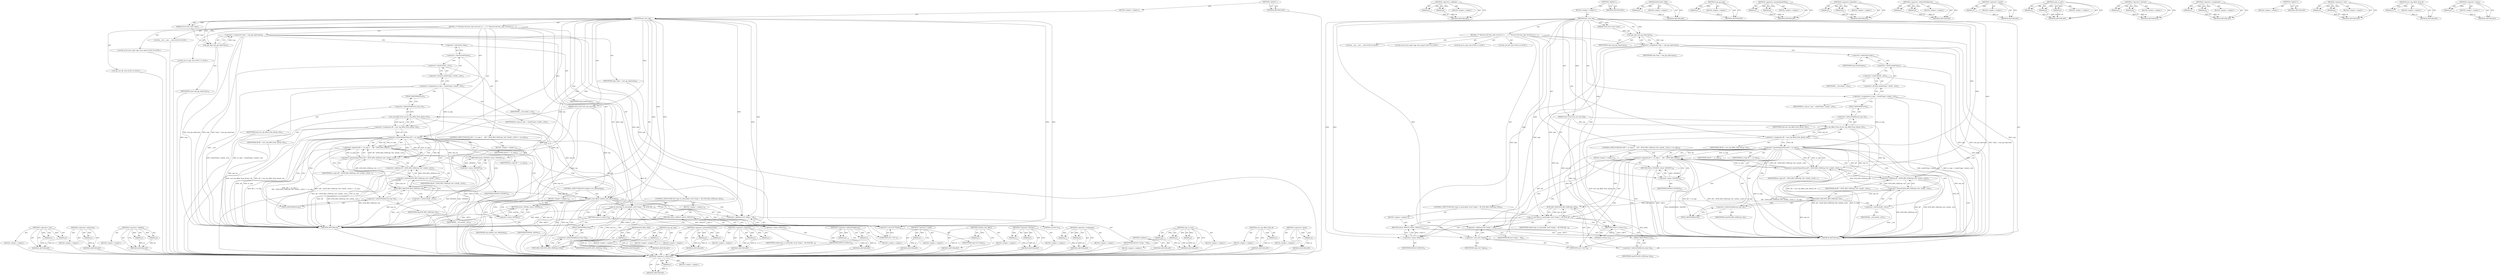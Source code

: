 digraph "&lt;operator&gt;.minus" {
vulnerable_117 [label=<(METHOD,&lt;operator&gt;.indirection)>];
vulnerable_118 [label=<(PARAM,p1)>];
vulnerable_119 [label=<(BLOCK,&lt;empty&gt;,&lt;empty&gt;)>];
vulnerable_120 [label=<(METHOD_RETURN,ANY)>];
vulnerable_140 [label=<(METHOD,&lt;operator&gt;.addition)>];
vulnerable_141 [label=<(PARAM,p1)>];
vulnerable_142 [label=<(PARAM,p2)>];
vulnerable_143 [label=<(BLOCK,&lt;empty&gt;,&lt;empty&gt;)>];
vulnerable_144 [label=<(METHOD_RETURN,ANY)>];
vulnerable_6 [label=<(METHOD,&lt;global&gt;)<SUB>1</SUB>>];
vulnerable_7 [label=<(BLOCK,&lt;empty&gt;,&lt;empty&gt;)<SUB>1</SUB>>];
vulnerable_8 [label=<(METHOD,get_core_reg)<SUB>1</SUB>>];
vulnerable_9 [label=<(PARAM,struct kvm_vcpu *vcpu)<SUB>1</SUB>>];
vulnerable_10 [label=<(PARAM,const struct kvm_one_reg *reg)<SUB>1</SUB>>];
vulnerable_11 [label=<(BLOCK,{
 	/*
	 * Because the kvm_regs structure is a ...,{
 	/*
	 * Because the kvm_regs structure is a ...)<SUB>2</SUB>>];
vulnerable_12 [label="<(LOCAL,__u32 __user: __u32)<SUB>9</SUB>>"];
vulnerable_13 [label="<(LOCAL,struct kvm_regs* regs: kvm_regs*)<SUB>10</SUB>>"];
vulnerable_14 [label=<(&lt;operator&gt;.assignment,*regs = vcpu_gp_regs(vcpu))<SUB>10</SUB>>];
vulnerable_15 [label=<(IDENTIFIER,regs,*regs = vcpu_gp_regs(vcpu))<SUB>10</SUB>>];
vulnerable_16 [label=<(vcpu_gp_regs,vcpu_gp_regs(vcpu))<SUB>10</SUB>>];
vulnerable_17 [label=<(IDENTIFIER,vcpu,vcpu_gp_regs(vcpu))<SUB>10</SUB>>];
vulnerable_18 [label="<(LOCAL,int nr_regs: int)<SUB>11</SUB>>"];
vulnerable_19 [label=<(&lt;operator&gt;.assignment,nr_regs = sizeof(*regs) / sizeof(__u32))<SUB>11</SUB>>];
vulnerable_20 [label=<(IDENTIFIER,nr_regs,nr_regs = sizeof(*regs) / sizeof(__u32))<SUB>11</SUB>>];
vulnerable_21 [label=<(&lt;operator&gt;.division,sizeof(*regs) / sizeof(__u32))<SUB>11</SUB>>];
vulnerable_22 [label=<(&lt;operator&gt;.sizeOf,sizeof(*regs))<SUB>11</SUB>>];
vulnerable_23 [label=<(&lt;operator&gt;.indirection,*regs)<SUB>11</SUB>>];
vulnerable_24 [label=<(IDENTIFIER,regs,sizeof(*regs))<SUB>11</SUB>>];
vulnerable_25 [label=<(&lt;operator&gt;.sizeOf,sizeof(__u32))<SUB>11</SUB>>];
vulnerable_26 [label=<(IDENTIFIER,__u32,sizeof(__u32))<SUB>11</SUB>>];
vulnerable_27 [label="<(LOCAL,u32 off: u32)<SUB>12</SUB>>"];
vulnerable_28 [label=<(&lt;operator&gt;.assignment,off = core_reg_offset_from_id(reg-&gt;id))<SUB>15</SUB>>];
vulnerable_29 [label=<(IDENTIFIER,off,off = core_reg_offset_from_id(reg-&gt;id))<SUB>15</SUB>>];
vulnerable_30 [label=<(core_reg_offset_from_id,core_reg_offset_from_id(reg-&gt;id))<SUB>15</SUB>>];
vulnerable_31 [label=<(&lt;operator&gt;.indirectFieldAccess,reg-&gt;id)<SUB>15</SUB>>];
vulnerable_32 [label=<(IDENTIFIER,reg,core_reg_offset_from_id(reg-&gt;id))<SUB>15</SUB>>];
vulnerable_33 [label=<(FIELD_IDENTIFIER,id,id)<SUB>15</SUB>>];
vulnerable_34 [label=<(CONTROL_STRUCTURE,IF,if (off &gt;= nr_regs ||
 	    (off + (KVM_REG_SIZE(reg-&gt;id) / sizeof(__u32))) &gt;= nr_regs))<SUB>16</SUB>>];
vulnerable_35 [label=<(&lt;operator&gt;.logicalOr,off &gt;= nr_regs ||
 	    (off + (KVM_REG_SIZE(re...)<SUB>16</SUB>>];
vulnerable_36 [label=<(&lt;operator&gt;.greaterEqualsThan,off &gt;= nr_regs)<SUB>16</SUB>>];
vulnerable_37 [label=<(IDENTIFIER,off,off &gt;= nr_regs)<SUB>16</SUB>>];
vulnerable_38 [label=<(IDENTIFIER,nr_regs,off &gt;= nr_regs)<SUB>16</SUB>>];
vulnerable_39 [label=<(&lt;operator&gt;.greaterEqualsThan,(off + (KVM_REG_SIZE(reg-&gt;id) / sizeof(__u32)))...)<SUB>17</SUB>>];
vulnerable_40 [label=<(&lt;operator&gt;.addition,off + (KVM_REG_SIZE(reg-&gt;id) / sizeof(__u32)))<SUB>17</SUB>>];
vulnerable_41 [label=<(IDENTIFIER,off,off + (KVM_REG_SIZE(reg-&gt;id) / sizeof(__u32)))<SUB>17</SUB>>];
vulnerable_42 [label=<(&lt;operator&gt;.division,KVM_REG_SIZE(reg-&gt;id) / sizeof(__u32))<SUB>17</SUB>>];
vulnerable_43 [label=<(KVM_REG_SIZE,KVM_REG_SIZE(reg-&gt;id))<SUB>17</SUB>>];
vulnerable_44 [label=<(&lt;operator&gt;.indirectFieldAccess,reg-&gt;id)<SUB>17</SUB>>];
vulnerable_45 [label=<(IDENTIFIER,reg,KVM_REG_SIZE(reg-&gt;id))<SUB>17</SUB>>];
vulnerable_46 [label=<(FIELD_IDENTIFIER,id,id)<SUB>17</SUB>>];
vulnerable_47 [label=<(&lt;operator&gt;.sizeOf,sizeof(__u32))<SUB>17</SUB>>];
vulnerable_48 [label=<(IDENTIFIER,__u32,sizeof(__u32))<SUB>17</SUB>>];
vulnerable_49 [label=<(IDENTIFIER,nr_regs,(off + (KVM_REG_SIZE(reg-&gt;id) / sizeof(__u32)))...)<SUB>17</SUB>>];
vulnerable_50 [label=<(BLOCK,&lt;empty&gt;,&lt;empty&gt;)<SUB>18</SUB>>];
vulnerable_51 [label=<(RETURN,return -ENOENT;,return -ENOENT;)<SUB>18</SUB>>];
vulnerable_52 [label=<(&lt;operator&gt;.minus,-ENOENT)<SUB>18</SUB>>];
vulnerable_53 [label=<(IDENTIFIER,ENOENT,-ENOENT)<SUB>18</SUB>>];
vulnerable_54 [label=<(CONTROL_STRUCTURE,IF,if (copy_to_user(uaddr, ((u32 *)regs) + off, KVM_REG_SIZE(reg-&gt;id))))<SUB>20</SUB>>];
vulnerable_55 [label=<(copy_to_user,copy_to_user(uaddr, ((u32 *)regs) + off, KVM_RE...)<SUB>20</SUB>>];
vulnerable_56 [label=<(IDENTIFIER,uaddr,copy_to_user(uaddr, ((u32 *)regs) + off, KVM_RE...)<SUB>20</SUB>>];
vulnerable_57 [label=<(&lt;operator&gt;.addition,((u32 *)regs) + off)<SUB>20</SUB>>];
vulnerable_58 [label=<(&lt;operator&gt;.cast,(u32 *)regs)<SUB>20</SUB>>];
vulnerable_59 [label=<(UNKNOWN,u32 *,u32 *)<SUB>20</SUB>>];
vulnerable_60 [label=<(IDENTIFIER,regs,(u32 *)regs)<SUB>20</SUB>>];
vulnerable_61 [label=<(IDENTIFIER,off,((u32 *)regs) + off)<SUB>20</SUB>>];
vulnerable_62 [label=<(KVM_REG_SIZE,KVM_REG_SIZE(reg-&gt;id))<SUB>20</SUB>>];
vulnerable_63 [label=<(&lt;operator&gt;.indirectFieldAccess,reg-&gt;id)<SUB>20</SUB>>];
vulnerable_64 [label=<(IDENTIFIER,reg,KVM_REG_SIZE(reg-&gt;id))<SUB>20</SUB>>];
vulnerable_65 [label=<(FIELD_IDENTIFIER,id,id)<SUB>20</SUB>>];
vulnerable_66 [label=<(BLOCK,&lt;empty&gt;,&lt;empty&gt;)<SUB>21</SUB>>];
vulnerable_67 [label=<(RETURN,return -EFAULT;,return -EFAULT;)<SUB>21</SUB>>];
vulnerable_68 [label=<(&lt;operator&gt;.minus,-EFAULT)<SUB>21</SUB>>];
vulnerable_69 [label=<(IDENTIFIER,EFAULT,-EFAULT)<SUB>21</SUB>>];
vulnerable_70 [label=<(RETURN,return 0;,return 0;)<SUB>23</SUB>>];
vulnerable_71 [label=<(LITERAL,0,return 0;)<SUB>23</SUB>>];
vulnerable_72 [label=<(METHOD_RETURN,int)<SUB>1</SUB>>];
vulnerable_74 [label=<(METHOD_RETURN,ANY)<SUB>1</SUB>>];
vulnerable_145 [label=<(METHOD,KVM_REG_SIZE)>];
vulnerable_146 [label=<(PARAM,p1)>];
vulnerable_147 [label=<(BLOCK,&lt;empty&gt;,&lt;empty&gt;)>];
vulnerable_148 [label=<(METHOD_RETURN,ANY)>];
vulnerable_104 [label=<(METHOD,vcpu_gp_regs)>];
vulnerable_105 [label=<(PARAM,p1)>];
vulnerable_106 [label=<(BLOCK,&lt;empty&gt;,&lt;empty&gt;)>];
vulnerable_107 [label=<(METHOD_RETURN,ANY)>];
vulnerable_135 [label=<(METHOD,&lt;operator&gt;.greaterEqualsThan)>];
vulnerable_136 [label=<(PARAM,p1)>];
vulnerable_137 [label=<(PARAM,p2)>];
vulnerable_138 [label=<(BLOCK,&lt;empty&gt;,&lt;empty&gt;)>];
vulnerable_139 [label=<(METHOD_RETURN,ANY)>];
vulnerable_130 [label=<(METHOD,&lt;operator&gt;.logicalOr)>];
vulnerable_131 [label=<(PARAM,p1)>];
vulnerable_132 [label=<(PARAM,p2)>];
vulnerable_133 [label=<(BLOCK,&lt;empty&gt;,&lt;empty&gt;)>];
vulnerable_134 [label=<(METHOD_RETURN,ANY)>];
vulnerable_125 [label=<(METHOD,&lt;operator&gt;.indirectFieldAccess)>];
vulnerable_126 [label=<(PARAM,p1)>];
vulnerable_127 [label=<(PARAM,p2)>];
vulnerable_128 [label=<(BLOCK,&lt;empty&gt;,&lt;empty&gt;)>];
vulnerable_129 [label=<(METHOD_RETURN,ANY)>];
vulnerable_113 [label=<(METHOD,&lt;operator&gt;.sizeOf)>];
vulnerable_114 [label=<(PARAM,p1)>];
vulnerable_115 [label=<(BLOCK,&lt;empty&gt;,&lt;empty&gt;)>];
vulnerable_116 [label=<(METHOD_RETURN,ANY)>];
vulnerable_153 [label=<(METHOD,copy_to_user)>];
vulnerable_154 [label=<(PARAM,p1)>];
vulnerable_155 [label=<(PARAM,p2)>];
vulnerable_156 [label=<(PARAM,p3)>];
vulnerable_157 [label=<(BLOCK,&lt;empty&gt;,&lt;empty&gt;)>];
vulnerable_158 [label=<(METHOD_RETURN,ANY)>];
vulnerable_108 [label=<(METHOD,&lt;operator&gt;.division)>];
vulnerable_109 [label=<(PARAM,p1)>];
vulnerable_110 [label=<(PARAM,p2)>];
vulnerable_111 [label=<(BLOCK,&lt;empty&gt;,&lt;empty&gt;)>];
vulnerable_112 [label=<(METHOD_RETURN,ANY)>];
vulnerable_99 [label=<(METHOD,&lt;operator&gt;.assignment)>];
vulnerable_100 [label=<(PARAM,p1)>];
vulnerable_101 [label=<(PARAM,p2)>];
vulnerable_102 [label=<(BLOCK,&lt;empty&gt;,&lt;empty&gt;)>];
vulnerable_103 [label=<(METHOD_RETURN,ANY)>];
vulnerable_93 [label=<(METHOD,&lt;global&gt;)<SUB>1</SUB>>];
vulnerable_94 [label=<(BLOCK,&lt;empty&gt;,&lt;empty&gt;)>];
vulnerable_95 [label=<(METHOD_RETURN,ANY)>];
vulnerable_159 [label=<(METHOD,&lt;operator&gt;.cast)>];
vulnerable_160 [label=<(PARAM,p1)>];
vulnerable_161 [label=<(PARAM,p2)>];
vulnerable_162 [label=<(BLOCK,&lt;empty&gt;,&lt;empty&gt;)>];
vulnerable_163 [label=<(METHOD_RETURN,ANY)>];
vulnerable_121 [label=<(METHOD,core_reg_offset_from_id)>];
vulnerable_122 [label=<(PARAM,p1)>];
vulnerable_123 [label=<(BLOCK,&lt;empty&gt;,&lt;empty&gt;)>];
vulnerable_124 [label=<(METHOD_RETURN,ANY)>];
vulnerable_149 [label=<(METHOD,&lt;operator&gt;.minus)>];
vulnerable_150 [label=<(PARAM,p1)>];
vulnerable_151 [label=<(BLOCK,&lt;empty&gt;,&lt;empty&gt;)>];
vulnerable_152 [label=<(METHOD_RETURN,ANY)>];
fixed_170 [label=<(METHOD,&lt;operator&gt;.cast)>];
fixed_171 [label=<(PARAM,p1)>];
fixed_172 [label=<(PARAM,p2)>];
fixed_173 [label=<(BLOCK,&lt;empty&gt;,&lt;empty&gt;)>];
fixed_174 [label=<(METHOD_RETURN,ANY)>];
fixed_124 [label=<(METHOD,&lt;operator&gt;.indirection)>];
fixed_125 [label=<(PARAM,p1)>];
fixed_126 [label=<(BLOCK,&lt;empty&gt;,&lt;empty&gt;)>];
fixed_127 [label=<(METHOD_RETURN,ANY)>];
fixed_147 [label=<(METHOD,&lt;operator&gt;.addition)>];
fixed_148 [label=<(PARAM,p1)>];
fixed_149 [label=<(PARAM,p2)>];
fixed_150 [label=<(BLOCK,&lt;empty&gt;,&lt;empty&gt;)>];
fixed_151 [label=<(METHOD_RETURN,ANY)>];
fixed_6 [label=<(METHOD,&lt;global&gt;)<SUB>1</SUB>>];
fixed_7 [label=<(BLOCK,&lt;empty&gt;,&lt;empty&gt;)<SUB>1</SUB>>];
fixed_8 [label=<(METHOD,get_core_reg)<SUB>1</SUB>>];
fixed_9 [label=<(PARAM,struct kvm_vcpu *vcpu)<SUB>1</SUB>>];
fixed_10 [label=<(PARAM,const struct kvm_one_reg *reg)<SUB>1</SUB>>];
fixed_11 [label=<(BLOCK,{
 	/*
	 * Because the kvm_regs structure is a ...,{
 	/*
	 * Because the kvm_regs structure is a ...)<SUB>2</SUB>>];
fixed_12 [label="<(LOCAL,__u32 __user: __u32)<SUB>9</SUB>>"];
fixed_13 [label="<(LOCAL,struct kvm_regs* regs: kvm_regs*)<SUB>10</SUB>>"];
fixed_14 [label=<(&lt;operator&gt;.assignment,*regs = vcpu_gp_regs(vcpu))<SUB>10</SUB>>];
fixed_15 [label=<(IDENTIFIER,regs,*regs = vcpu_gp_regs(vcpu))<SUB>10</SUB>>];
fixed_16 [label=<(vcpu_gp_regs,vcpu_gp_regs(vcpu))<SUB>10</SUB>>];
fixed_17 [label=<(IDENTIFIER,vcpu,vcpu_gp_regs(vcpu))<SUB>10</SUB>>];
fixed_18 [label="<(LOCAL,int nr_regs: int)<SUB>11</SUB>>"];
fixed_19 [label=<(&lt;operator&gt;.assignment,nr_regs = sizeof(*regs) / sizeof(__u32))<SUB>11</SUB>>];
fixed_20 [label=<(IDENTIFIER,nr_regs,nr_regs = sizeof(*regs) / sizeof(__u32))<SUB>11</SUB>>];
fixed_21 [label=<(&lt;operator&gt;.division,sizeof(*regs) / sizeof(__u32))<SUB>11</SUB>>];
fixed_22 [label=<(&lt;operator&gt;.sizeOf,sizeof(*regs))<SUB>11</SUB>>];
fixed_23 [label=<(&lt;operator&gt;.indirection,*regs)<SUB>11</SUB>>];
fixed_24 [label=<(IDENTIFIER,regs,sizeof(*regs))<SUB>11</SUB>>];
fixed_25 [label=<(&lt;operator&gt;.sizeOf,sizeof(__u32))<SUB>11</SUB>>];
fixed_26 [label=<(IDENTIFIER,__u32,sizeof(__u32))<SUB>11</SUB>>];
fixed_27 [label="<(LOCAL,u32 off: u32)<SUB>12</SUB>>"];
fixed_28 [label=<(&lt;operator&gt;.assignment,off = core_reg_offset_from_id(reg-&gt;id))<SUB>15</SUB>>];
fixed_29 [label=<(IDENTIFIER,off,off = core_reg_offset_from_id(reg-&gt;id))<SUB>15</SUB>>];
fixed_30 [label=<(core_reg_offset_from_id,core_reg_offset_from_id(reg-&gt;id))<SUB>15</SUB>>];
fixed_31 [label=<(&lt;operator&gt;.indirectFieldAccess,reg-&gt;id)<SUB>15</SUB>>];
fixed_32 [label=<(IDENTIFIER,reg,core_reg_offset_from_id(reg-&gt;id))<SUB>15</SUB>>];
fixed_33 [label=<(FIELD_IDENTIFIER,id,id)<SUB>15</SUB>>];
fixed_34 [label=<(CONTROL_STRUCTURE,IF,if (off &gt;= nr_regs ||
 	    (off + (KVM_REG_SIZE(reg-&gt;id) / sizeof(__u32))) &gt;= nr_regs))<SUB>16</SUB>>];
fixed_35 [label=<(&lt;operator&gt;.logicalOr,off &gt;= nr_regs ||
 	    (off + (KVM_REG_SIZE(re...)<SUB>16</SUB>>];
fixed_36 [label=<(&lt;operator&gt;.greaterEqualsThan,off &gt;= nr_regs)<SUB>16</SUB>>];
fixed_37 [label=<(IDENTIFIER,off,off &gt;= nr_regs)<SUB>16</SUB>>];
fixed_38 [label=<(IDENTIFIER,nr_regs,off &gt;= nr_regs)<SUB>16</SUB>>];
fixed_39 [label=<(&lt;operator&gt;.greaterEqualsThan,(off + (KVM_REG_SIZE(reg-&gt;id) / sizeof(__u32)))...)<SUB>17</SUB>>];
fixed_40 [label=<(&lt;operator&gt;.addition,off + (KVM_REG_SIZE(reg-&gt;id) / sizeof(__u32)))<SUB>17</SUB>>];
fixed_41 [label=<(IDENTIFIER,off,off + (KVM_REG_SIZE(reg-&gt;id) / sizeof(__u32)))<SUB>17</SUB>>];
fixed_42 [label=<(&lt;operator&gt;.division,KVM_REG_SIZE(reg-&gt;id) / sizeof(__u32))<SUB>17</SUB>>];
fixed_43 [label=<(KVM_REG_SIZE,KVM_REG_SIZE(reg-&gt;id))<SUB>17</SUB>>];
fixed_44 [label=<(&lt;operator&gt;.indirectFieldAccess,reg-&gt;id)<SUB>17</SUB>>];
fixed_45 [label=<(IDENTIFIER,reg,KVM_REG_SIZE(reg-&gt;id))<SUB>17</SUB>>];
fixed_46 [label=<(FIELD_IDENTIFIER,id,id)<SUB>17</SUB>>];
fixed_47 [label=<(&lt;operator&gt;.sizeOf,sizeof(__u32))<SUB>17</SUB>>];
fixed_48 [label=<(IDENTIFIER,__u32,sizeof(__u32))<SUB>17</SUB>>];
fixed_49 [label=<(IDENTIFIER,nr_regs,(off + (KVM_REG_SIZE(reg-&gt;id) / sizeof(__u32)))...)<SUB>17</SUB>>];
fixed_50 [label=<(BLOCK,&lt;empty&gt;,&lt;empty&gt;)<SUB>18</SUB>>];
fixed_51 [label=<(RETURN,return -ENOENT;,return -ENOENT;)<SUB>18</SUB>>];
fixed_52 [label=<(&lt;operator&gt;.minus,-ENOENT)<SUB>18</SUB>>];
fixed_53 [label=<(IDENTIFIER,ENOENT,-ENOENT)<SUB>18</SUB>>];
fixed_54 [label=<(CONTROL_STRUCTURE,IF,if (validate_core_offset(reg)))<SUB>20</SUB>>];
fixed_55 [label=<(validate_core_offset,validate_core_offset(reg))<SUB>20</SUB>>];
fixed_56 [label=<(IDENTIFIER,reg,validate_core_offset(reg))<SUB>20</SUB>>];
fixed_57 [label=<(BLOCK,&lt;empty&gt;,&lt;empty&gt;)<SUB>21</SUB>>];
fixed_58 [label=<(RETURN,return -EINVAL;,return -EINVAL;)<SUB>21</SUB>>];
fixed_59 [label=<(&lt;operator&gt;.minus,-EINVAL)<SUB>21</SUB>>];
fixed_60 [label=<(IDENTIFIER,EINVAL,-EINVAL)<SUB>21</SUB>>];
fixed_61 [label=<(CONTROL_STRUCTURE,IF,if (copy_to_user(uaddr, ((u32 *)regs) + off, KVM_REG_SIZE(reg-&gt;id))))<SUB>23</SUB>>];
fixed_62 [label=<(copy_to_user,copy_to_user(uaddr, ((u32 *)regs) + off, KVM_RE...)<SUB>23</SUB>>];
fixed_63 [label=<(IDENTIFIER,uaddr,copy_to_user(uaddr, ((u32 *)regs) + off, KVM_RE...)<SUB>23</SUB>>];
fixed_64 [label=<(&lt;operator&gt;.addition,((u32 *)regs) + off)<SUB>23</SUB>>];
fixed_65 [label=<(&lt;operator&gt;.cast,(u32 *)regs)<SUB>23</SUB>>];
fixed_66 [label=<(UNKNOWN,u32 *,u32 *)<SUB>23</SUB>>];
fixed_67 [label=<(IDENTIFIER,regs,(u32 *)regs)<SUB>23</SUB>>];
fixed_68 [label=<(IDENTIFIER,off,((u32 *)regs) + off)<SUB>23</SUB>>];
fixed_69 [label=<(KVM_REG_SIZE,KVM_REG_SIZE(reg-&gt;id))<SUB>23</SUB>>];
fixed_70 [label=<(&lt;operator&gt;.indirectFieldAccess,reg-&gt;id)<SUB>23</SUB>>];
fixed_71 [label=<(IDENTIFIER,reg,KVM_REG_SIZE(reg-&gt;id))<SUB>23</SUB>>];
fixed_72 [label=<(FIELD_IDENTIFIER,id,id)<SUB>23</SUB>>];
fixed_73 [label=<(BLOCK,&lt;empty&gt;,&lt;empty&gt;)<SUB>24</SUB>>];
fixed_74 [label=<(RETURN,return -EFAULT;,return -EFAULT;)<SUB>24</SUB>>];
fixed_75 [label=<(&lt;operator&gt;.minus,-EFAULT)<SUB>24</SUB>>];
fixed_76 [label=<(IDENTIFIER,EFAULT,-EFAULT)<SUB>24</SUB>>];
fixed_77 [label=<(RETURN,return 0;,return 0;)<SUB>26</SUB>>];
fixed_78 [label=<(LITERAL,0,return 0;)<SUB>26</SUB>>];
fixed_79 [label=<(METHOD_RETURN,int)<SUB>1</SUB>>];
fixed_81 [label=<(METHOD_RETURN,ANY)<SUB>1</SUB>>];
fixed_152 [label=<(METHOD,KVM_REG_SIZE)>];
fixed_153 [label=<(PARAM,p1)>];
fixed_154 [label=<(BLOCK,&lt;empty&gt;,&lt;empty&gt;)>];
fixed_155 [label=<(METHOD_RETURN,ANY)>];
fixed_111 [label=<(METHOD,vcpu_gp_regs)>];
fixed_112 [label=<(PARAM,p1)>];
fixed_113 [label=<(BLOCK,&lt;empty&gt;,&lt;empty&gt;)>];
fixed_114 [label=<(METHOD_RETURN,ANY)>];
fixed_142 [label=<(METHOD,&lt;operator&gt;.greaterEqualsThan)>];
fixed_143 [label=<(PARAM,p1)>];
fixed_144 [label=<(PARAM,p2)>];
fixed_145 [label=<(BLOCK,&lt;empty&gt;,&lt;empty&gt;)>];
fixed_146 [label=<(METHOD_RETURN,ANY)>];
fixed_137 [label=<(METHOD,&lt;operator&gt;.logicalOr)>];
fixed_138 [label=<(PARAM,p1)>];
fixed_139 [label=<(PARAM,p2)>];
fixed_140 [label=<(BLOCK,&lt;empty&gt;,&lt;empty&gt;)>];
fixed_141 [label=<(METHOD_RETURN,ANY)>];
fixed_132 [label=<(METHOD,&lt;operator&gt;.indirectFieldAccess)>];
fixed_133 [label=<(PARAM,p1)>];
fixed_134 [label=<(PARAM,p2)>];
fixed_135 [label=<(BLOCK,&lt;empty&gt;,&lt;empty&gt;)>];
fixed_136 [label=<(METHOD_RETURN,ANY)>];
fixed_120 [label=<(METHOD,&lt;operator&gt;.sizeOf)>];
fixed_121 [label=<(PARAM,p1)>];
fixed_122 [label=<(BLOCK,&lt;empty&gt;,&lt;empty&gt;)>];
fixed_123 [label=<(METHOD_RETURN,ANY)>];
fixed_160 [label=<(METHOD,validate_core_offset)>];
fixed_161 [label=<(PARAM,p1)>];
fixed_162 [label=<(BLOCK,&lt;empty&gt;,&lt;empty&gt;)>];
fixed_163 [label=<(METHOD_RETURN,ANY)>];
fixed_115 [label=<(METHOD,&lt;operator&gt;.division)>];
fixed_116 [label=<(PARAM,p1)>];
fixed_117 [label=<(PARAM,p2)>];
fixed_118 [label=<(BLOCK,&lt;empty&gt;,&lt;empty&gt;)>];
fixed_119 [label=<(METHOD_RETURN,ANY)>];
fixed_106 [label=<(METHOD,&lt;operator&gt;.assignment)>];
fixed_107 [label=<(PARAM,p1)>];
fixed_108 [label=<(PARAM,p2)>];
fixed_109 [label=<(BLOCK,&lt;empty&gt;,&lt;empty&gt;)>];
fixed_110 [label=<(METHOD_RETURN,ANY)>];
fixed_100 [label=<(METHOD,&lt;global&gt;)<SUB>1</SUB>>];
fixed_101 [label=<(BLOCK,&lt;empty&gt;,&lt;empty&gt;)>];
fixed_102 [label=<(METHOD_RETURN,ANY)>];
fixed_164 [label=<(METHOD,copy_to_user)>];
fixed_165 [label=<(PARAM,p1)>];
fixed_166 [label=<(PARAM,p2)>];
fixed_167 [label=<(PARAM,p3)>];
fixed_168 [label=<(BLOCK,&lt;empty&gt;,&lt;empty&gt;)>];
fixed_169 [label=<(METHOD_RETURN,ANY)>];
fixed_128 [label=<(METHOD,core_reg_offset_from_id)>];
fixed_129 [label=<(PARAM,p1)>];
fixed_130 [label=<(BLOCK,&lt;empty&gt;,&lt;empty&gt;)>];
fixed_131 [label=<(METHOD_RETURN,ANY)>];
fixed_156 [label=<(METHOD,&lt;operator&gt;.minus)>];
fixed_157 [label=<(PARAM,p1)>];
fixed_158 [label=<(BLOCK,&lt;empty&gt;,&lt;empty&gt;)>];
fixed_159 [label=<(METHOD_RETURN,ANY)>];
vulnerable_117 -> vulnerable_118  [key=0, label="AST: "];
vulnerable_117 -> vulnerable_118  [key=1, label="DDG: "];
vulnerable_117 -> vulnerable_119  [key=0, label="AST: "];
vulnerable_117 -> vulnerable_120  [key=0, label="AST: "];
vulnerable_117 -> vulnerable_120  [key=1, label="CFG: "];
vulnerable_118 -> vulnerable_120  [key=0, label="DDG: p1"];
vulnerable_140 -> vulnerable_141  [key=0, label="AST: "];
vulnerable_140 -> vulnerable_141  [key=1, label="DDG: "];
vulnerable_140 -> vulnerable_143  [key=0, label="AST: "];
vulnerable_140 -> vulnerable_142  [key=0, label="AST: "];
vulnerable_140 -> vulnerable_142  [key=1, label="DDG: "];
vulnerable_140 -> vulnerable_144  [key=0, label="AST: "];
vulnerable_140 -> vulnerable_144  [key=1, label="CFG: "];
vulnerable_141 -> vulnerable_144  [key=0, label="DDG: p1"];
vulnerable_142 -> vulnerable_144  [key=0, label="DDG: p2"];
vulnerable_6 -> vulnerable_7  [key=0, label="AST: "];
vulnerable_6 -> vulnerable_74  [key=0, label="AST: "];
vulnerable_6 -> vulnerable_74  [key=1, label="CFG: "];
vulnerable_7 -> vulnerable_8  [key=0, label="AST: "];
vulnerable_8 -> vulnerable_9  [key=0, label="AST: "];
vulnerable_8 -> vulnerable_9  [key=1, label="DDG: "];
vulnerable_8 -> vulnerable_10  [key=0, label="AST: "];
vulnerable_8 -> vulnerable_10  [key=1, label="DDG: "];
vulnerable_8 -> vulnerable_11  [key=0, label="AST: "];
vulnerable_8 -> vulnerable_72  [key=0, label="AST: "];
vulnerable_8 -> vulnerable_16  [key=0, label="CFG: "];
vulnerable_8 -> vulnerable_16  [key=1, label="DDG: "];
vulnerable_8 -> vulnerable_70  [key=0, label="DDG: "];
vulnerable_8 -> vulnerable_71  [key=0, label="DDG: "];
vulnerable_8 -> vulnerable_55  [key=0, label="DDG: "];
vulnerable_8 -> vulnerable_36  [key=0, label="DDG: "];
vulnerable_8 -> vulnerable_39  [key=0, label="DDG: "];
vulnerable_8 -> vulnerable_57  [key=0, label="DDG: "];
vulnerable_8 -> vulnerable_40  [key=0, label="DDG: "];
vulnerable_8 -> vulnerable_52  [key=0, label="DDG: "];
vulnerable_8 -> vulnerable_58  [key=0, label="DDG: "];
vulnerable_8 -> vulnerable_68  [key=0, label="DDG: "];
vulnerable_9 -> vulnerable_16  [key=0, label="DDG: vcpu"];
vulnerable_10 -> vulnerable_72  [key=0, label="DDG: reg"];
vulnerable_10 -> vulnerable_30  [key=0, label="DDG: reg"];
vulnerable_10 -> vulnerable_62  [key=0, label="DDG: reg"];
vulnerable_10 -> vulnerable_43  [key=0, label="DDG: reg"];
vulnerable_11 -> vulnerable_12  [key=0, label="AST: "];
vulnerable_11 -> vulnerable_13  [key=0, label="AST: "];
vulnerable_11 -> vulnerable_14  [key=0, label="AST: "];
vulnerable_11 -> vulnerable_18  [key=0, label="AST: "];
vulnerable_11 -> vulnerable_19  [key=0, label="AST: "];
vulnerable_11 -> vulnerable_27  [key=0, label="AST: "];
vulnerable_11 -> vulnerable_28  [key=0, label="AST: "];
vulnerable_11 -> vulnerable_34  [key=0, label="AST: "];
vulnerable_11 -> vulnerable_54  [key=0, label="AST: "];
vulnerable_11 -> vulnerable_70  [key=0, label="AST: "];
vulnerable_14 -> vulnerable_15  [key=0, label="AST: "];
vulnerable_14 -> vulnerable_16  [key=0, label="AST: "];
vulnerable_14 -> vulnerable_23  [key=0, label="CFG: "];
vulnerable_14 -> vulnerable_72  [key=0, label="DDG: regs"];
vulnerable_14 -> vulnerable_72  [key=1, label="DDG: vcpu_gp_regs(vcpu)"];
vulnerable_14 -> vulnerable_72  [key=2, label="DDG: *regs = vcpu_gp_regs(vcpu)"];
vulnerable_14 -> vulnerable_55  [key=0, label="DDG: regs"];
vulnerable_14 -> vulnerable_57  [key=0, label="DDG: regs"];
vulnerable_14 -> vulnerable_58  [key=0, label="DDG: regs"];
vulnerable_16 -> vulnerable_17  [key=0, label="AST: "];
vulnerable_16 -> vulnerable_14  [key=0, label="CFG: "];
vulnerable_16 -> vulnerable_14  [key=1, label="DDG: vcpu"];
vulnerable_16 -> vulnerable_72  [key=0, label="DDG: vcpu"];
vulnerable_19 -> vulnerable_20  [key=0, label="AST: "];
vulnerable_19 -> vulnerable_21  [key=0, label="AST: "];
vulnerable_19 -> vulnerable_33  [key=0, label="CFG: "];
vulnerable_19 -> vulnerable_72  [key=0, label="DDG: sizeof(*regs) / sizeof(__u32)"];
vulnerable_19 -> vulnerable_72  [key=1, label="DDG: nr_regs = sizeof(*regs) / sizeof(__u32)"];
vulnerable_19 -> vulnerable_36  [key=0, label="DDG: nr_regs"];
vulnerable_21 -> vulnerable_22  [key=0, label="AST: "];
vulnerable_21 -> vulnerable_25  [key=0, label="AST: "];
vulnerable_21 -> vulnerable_19  [key=0, label="CFG: "];
vulnerable_22 -> vulnerable_23  [key=0, label="AST: "];
vulnerable_22 -> vulnerable_25  [key=0, label="CFG: "];
vulnerable_22 -> vulnerable_72  [key=0, label="DDG: *regs"];
vulnerable_23 -> vulnerable_24  [key=0, label="AST: "];
vulnerable_23 -> vulnerable_22  [key=0, label="CFG: "];
vulnerable_25 -> vulnerable_26  [key=0, label="AST: "];
vulnerable_25 -> vulnerable_21  [key=0, label="CFG: "];
vulnerable_25 -> vulnerable_72  [key=0, label="DDG: __u32"];
vulnerable_28 -> vulnerable_29  [key=0, label="AST: "];
vulnerable_28 -> vulnerable_30  [key=0, label="AST: "];
vulnerable_28 -> vulnerable_36  [key=0, label="CFG: "];
vulnerable_28 -> vulnerable_36  [key=1, label="DDG: off"];
vulnerable_28 -> vulnerable_72  [key=0, label="DDG: core_reg_offset_from_id(reg-&gt;id)"];
vulnerable_28 -> vulnerable_72  [key=1, label="DDG: off = core_reg_offset_from_id(reg-&gt;id)"];
vulnerable_30 -> vulnerable_31  [key=0, label="AST: "];
vulnerable_30 -> vulnerable_28  [key=0, label="CFG: "];
vulnerable_30 -> vulnerable_28  [key=1, label="DDG: reg-&gt;id"];
vulnerable_30 -> vulnerable_72  [key=0, label="DDG: reg-&gt;id"];
vulnerable_30 -> vulnerable_62  [key=0, label="DDG: reg-&gt;id"];
vulnerable_30 -> vulnerable_43  [key=0, label="DDG: reg-&gt;id"];
vulnerable_31 -> vulnerable_32  [key=0, label="AST: "];
vulnerable_31 -> vulnerable_33  [key=0, label="AST: "];
vulnerable_31 -> vulnerable_30  [key=0, label="CFG: "];
vulnerable_33 -> vulnerable_31  [key=0, label="CFG: "];
vulnerable_34 -> vulnerable_35  [key=0, label="AST: "];
vulnerable_34 -> vulnerable_50  [key=0, label="AST: "];
vulnerable_35 -> vulnerable_36  [key=0, label="AST: "];
vulnerable_35 -> vulnerable_39  [key=0, label="AST: "];
vulnerable_35 -> vulnerable_52  [key=0, label="CFG: "];
vulnerable_35 -> vulnerable_52  [key=1, label="CDG: "];
vulnerable_35 -> vulnerable_59  [key=0, label="CFG: "];
vulnerable_35 -> vulnerable_59  [key=1, label="CDG: "];
vulnerable_35 -> vulnerable_72  [key=0, label="DDG: off &gt;= nr_regs"];
vulnerable_35 -> vulnerable_72  [key=1, label="DDG: (off + (KVM_REG_SIZE(reg-&gt;id) / sizeof(__u32))) &gt;= nr_regs"];
vulnerable_35 -> vulnerable_72  [key=2, label="DDG: off &gt;= nr_regs ||
 	    (off + (KVM_REG_SIZE(reg-&gt;id) / sizeof(__u32))) &gt;= nr_regs"];
vulnerable_35 -> vulnerable_58  [key=0, label="CDG: "];
vulnerable_35 -> vulnerable_51  [key=0, label="CDG: "];
vulnerable_35 -> vulnerable_57  [key=0, label="CDG: "];
vulnerable_35 -> vulnerable_63  [key=0, label="CDG: "];
vulnerable_35 -> vulnerable_65  [key=0, label="CDG: "];
vulnerable_35 -> vulnerable_55  [key=0, label="CDG: "];
vulnerable_35 -> vulnerable_62  [key=0, label="CDG: "];
vulnerable_36 -> vulnerable_37  [key=0, label="AST: "];
vulnerable_36 -> vulnerable_38  [key=0, label="AST: "];
vulnerable_36 -> vulnerable_35  [key=0, label="CFG: "];
vulnerable_36 -> vulnerable_35  [key=1, label="DDG: off"];
vulnerable_36 -> vulnerable_35  [key=2, label="DDG: nr_regs"];
vulnerable_36 -> vulnerable_46  [key=0, label="CFG: "];
vulnerable_36 -> vulnerable_46  [key=1, label="CDG: "];
vulnerable_36 -> vulnerable_72  [key=0, label="DDG: off"];
vulnerable_36 -> vulnerable_72  [key=1, label="DDG: nr_regs"];
vulnerable_36 -> vulnerable_55  [key=0, label="DDG: off"];
vulnerable_36 -> vulnerable_39  [key=0, label="DDG: off"];
vulnerable_36 -> vulnerable_39  [key=1, label="DDG: nr_regs"];
vulnerable_36 -> vulnerable_39  [key=2, label="CDG: "];
vulnerable_36 -> vulnerable_57  [key=0, label="DDG: off"];
vulnerable_36 -> vulnerable_40  [key=0, label="DDG: off"];
vulnerable_36 -> vulnerable_40  [key=1, label="CDG: "];
vulnerable_36 -> vulnerable_47  [key=0, label="CDG: "];
vulnerable_36 -> vulnerable_42  [key=0, label="CDG: "];
vulnerable_36 -> vulnerable_44  [key=0, label="CDG: "];
vulnerable_36 -> vulnerable_43  [key=0, label="CDG: "];
vulnerable_39 -> vulnerable_40  [key=0, label="AST: "];
vulnerable_39 -> vulnerable_49  [key=0, label="AST: "];
vulnerable_39 -> vulnerable_35  [key=0, label="CFG: "];
vulnerable_39 -> vulnerable_35  [key=1, label="DDG: off + (KVM_REG_SIZE(reg-&gt;id) / sizeof(__u32))"];
vulnerable_39 -> vulnerable_35  [key=2, label="DDG: nr_regs"];
vulnerable_39 -> vulnerable_72  [key=0, label="DDG: off + (KVM_REG_SIZE(reg-&gt;id) / sizeof(__u32))"];
vulnerable_39 -> vulnerable_72  [key=1, label="DDG: nr_regs"];
vulnerable_40 -> vulnerable_41  [key=0, label="AST: "];
vulnerable_40 -> vulnerable_42  [key=0, label="AST: "];
vulnerable_40 -> vulnerable_39  [key=0, label="CFG: "];
vulnerable_40 -> vulnerable_72  [key=0, label="DDG: off"];
vulnerable_40 -> vulnerable_72  [key=1, label="DDG: KVM_REG_SIZE(reg-&gt;id) / sizeof(__u32)"];
vulnerable_42 -> vulnerable_43  [key=0, label="AST: "];
vulnerable_42 -> vulnerable_47  [key=0, label="AST: "];
vulnerable_42 -> vulnerable_40  [key=0, label="CFG: "];
vulnerable_42 -> vulnerable_40  [key=1, label="DDG: KVM_REG_SIZE(reg-&gt;id)"];
vulnerable_42 -> vulnerable_72  [key=0, label="DDG: KVM_REG_SIZE(reg-&gt;id)"];
vulnerable_42 -> vulnerable_39  [key=0, label="DDG: KVM_REG_SIZE(reg-&gt;id)"];
vulnerable_43 -> vulnerable_44  [key=0, label="AST: "];
vulnerable_43 -> vulnerable_47  [key=0, label="CFG: "];
vulnerable_43 -> vulnerable_72  [key=0, label="DDG: reg-&gt;id"];
vulnerable_43 -> vulnerable_62  [key=0, label="DDG: reg-&gt;id"];
vulnerable_43 -> vulnerable_42  [key=0, label="DDG: reg-&gt;id"];
vulnerable_44 -> vulnerable_45  [key=0, label="AST: "];
vulnerable_44 -> vulnerable_46  [key=0, label="AST: "];
vulnerable_44 -> vulnerable_43  [key=0, label="CFG: "];
vulnerable_46 -> vulnerable_44  [key=0, label="CFG: "];
vulnerable_47 -> vulnerable_48  [key=0, label="AST: "];
vulnerable_47 -> vulnerable_42  [key=0, label="CFG: "];
vulnerable_47 -> vulnerable_72  [key=0, label="DDG: __u32"];
vulnerable_50 -> vulnerable_51  [key=0, label="AST: "];
vulnerable_51 -> vulnerable_52  [key=0, label="AST: "];
vulnerable_51 -> vulnerable_72  [key=0, label="CFG: "];
vulnerable_51 -> vulnerable_72  [key=1, label="DDG: &lt;RET&gt;"];
vulnerable_52 -> vulnerable_53  [key=0, label="AST: "];
vulnerable_52 -> vulnerable_51  [key=0, label="CFG: "];
vulnerable_52 -> vulnerable_51  [key=1, label="DDG: -ENOENT"];
vulnerable_52 -> vulnerable_72  [key=0, label="DDG: ENOENT"];
vulnerable_52 -> vulnerable_72  [key=1, label="DDG: -ENOENT"];
vulnerable_54 -> vulnerable_55  [key=0, label="AST: "];
vulnerable_54 -> vulnerable_66  [key=0, label="AST: "];
vulnerable_55 -> vulnerable_56  [key=0, label="AST: "];
vulnerable_55 -> vulnerable_57  [key=0, label="AST: "];
vulnerable_55 -> vulnerable_62  [key=0, label="AST: "];
vulnerable_55 -> vulnerable_68  [key=0, label="CFG: "];
vulnerable_55 -> vulnerable_68  [key=1, label="CDG: "];
vulnerable_55 -> vulnerable_70  [key=0, label="CFG: "];
vulnerable_55 -> vulnerable_70  [key=1, label="CDG: "];
vulnerable_55 -> vulnerable_72  [key=0, label="DDG: uaddr"];
vulnerable_55 -> vulnerable_67  [key=0, label="CDG: "];
vulnerable_57 -> vulnerable_58  [key=0, label="AST: "];
vulnerable_57 -> vulnerable_61  [key=0, label="AST: "];
vulnerable_57 -> vulnerable_65  [key=0, label="CFG: "];
vulnerable_58 -> vulnerable_59  [key=0, label="AST: "];
vulnerable_58 -> vulnerable_60  [key=0, label="AST: "];
vulnerable_58 -> vulnerable_57  [key=0, label="CFG: "];
vulnerable_59 -> vulnerable_58  [key=0, label="CFG: "];
vulnerable_62 -> vulnerable_63  [key=0, label="AST: "];
vulnerable_62 -> vulnerable_55  [key=0, label="CFG: "];
vulnerable_62 -> vulnerable_55  [key=1, label="DDG: reg-&gt;id"];
vulnerable_63 -> vulnerable_64  [key=0, label="AST: "];
vulnerable_63 -> vulnerable_65  [key=0, label="AST: "];
vulnerable_63 -> vulnerable_62  [key=0, label="CFG: "];
vulnerable_65 -> vulnerable_63  [key=0, label="CFG: "];
vulnerable_66 -> vulnerable_67  [key=0, label="AST: "];
vulnerable_67 -> vulnerable_68  [key=0, label="AST: "];
vulnerable_67 -> vulnerable_72  [key=0, label="CFG: "];
vulnerable_67 -> vulnerable_72  [key=1, label="DDG: &lt;RET&gt;"];
vulnerable_68 -> vulnerable_69  [key=0, label="AST: "];
vulnerable_68 -> vulnerable_67  [key=0, label="CFG: "];
vulnerable_68 -> vulnerable_67  [key=1, label="DDG: -EFAULT"];
vulnerable_70 -> vulnerable_71  [key=0, label="AST: "];
vulnerable_70 -> vulnerable_72  [key=0, label="CFG: "];
vulnerable_70 -> vulnerable_72  [key=1, label="DDG: &lt;RET&gt;"];
vulnerable_71 -> vulnerable_70  [key=0, label="DDG: 0"];
vulnerable_145 -> vulnerable_146  [key=0, label="AST: "];
vulnerable_145 -> vulnerable_146  [key=1, label="DDG: "];
vulnerable_145 -> vulnerable_147  [key=0, label="AST: "];
vulnerable_145 -> vulnerable_148  [key=0, label="AST: "];
vulnerable_145 -> vulnerable_148  [key=1, label="CFG: "];
vulnerable_146 -> vulnerable_148  [key=0, label="DDG: p1"];
vulnerable_104 -> vulnerable_105  [key=0, label="AST: "];
vulnerable_104 -> vulnerable_105  [key=1, label="DDG: "];
vulnerable_104 -> vulnerable_106  [key=0, label="AST: "];
vulnerable_104 -> vulnerable_107  [key=0, label="AST: "];
vulnerable_104 -> vulnerable_107  [key=1, label="CFG: "];
vulnerable_105 -> vulnerable_107  [key=0, label="DDG: p1"];
vulnerable_135 -> vulnerable_136  [key=0, label="AST: "];
vulnerable_135 -> vulnerable_136  [key=1, label="DDG: "];
vulnerable_135 -> vulnerable_138  [key=0, label="AST: "];
vulnerable_135 -> vulnerable_137  [key=0, label="AST: "];
vulnerable_135 -> vulnerable_137  [key=1, label="DDG: "];
vulnerable_135 -> vulnerable_139  [key=0, label="AST: "];
vulnerable_135 -> vulnerable_139  [key=1, label="CFG: "];
vulnerable_136 -> vulnerable_139  [key=0, label="DDG: p1"];
vulnerable_137 -> vulnerable_139  [key=0, label="DDG: p2"];
vulnerable_130 -> vulnerable_131  [key=0, label="AST: "];
vulnerable_130 -> vulnerable_131  [key=1, label="DDG: "];
vulnerable_130 -> vulnerable_133  [key=0, label="AST: "];
vulnerable_130 -> vulnerable_132  [key=0, label="AST: "];
vulnerable_130 -> vulnerable_132  [key=1, label="DDG: "];
vulnerable_130 -> vulnerable_134  [key=0, label="AST: "];
vulnerable_130 -> vulnerable_134  [key=1, label="CFG: "];
vulnerable_131 -> vulnerable_134  [key=0, label="DDG: p1"];
vulnerable_132 -> vulnerable_134  [key=0, label="DDG: p2"];
vulnerable_125 -> vulnerable_126  [key=0, label="AST: "];
vulnerable_125 -> vulnerable_126  [key=1, label="DDG: "];
vulnerable_125 -> vulnerable_128  [key=0, label="AST: "];
vulnerable_125 -> vulnerable_127  [key=0, label="AST: "];
vulnerable_125 -> vulnerable_127  [key=1, label="DDG: "];
vulnerable_125 -> vulnerable_129  [key=0, label="AST: "];
vulnerable_125 -> vulnerable_129  [key=1, label="CFG: "];
vulnerable_126 -> vulnerable_129  [key=0, label="DDG: p1"];
vulnerable_127 -> vulnerable_129  [key=0, label="DDG: p2"];
vulnerable_113 -> vulnerable_114  [key=0, label="AST: "];
vulnerable_113 -> vulnerable_114  [key=1, label="DDG: "];
vulnerable_113 -> vulnerable_115  [key=0, label="AST: "];
vulnerable_113 -> vulnerable_116  [key=0, label="AST: "];
vulnerable_113 -> vulnerable_116  [key=1, label="CFG: "];
vulnerable_114 -> vulnerable_116  [key=0, label="DDG: p1"];
vulnerable_153 -> vulnerable_154  [key=0, label="AST: "];
vulnerable_153 -> vulnerable_154  [key=1, label="DDG: "];
vulnerable_153 -> vulnerable_157  [key=0, label="AST: "];
vulnerable_153 -> vulnerable_155  [key=0, label="AST: "];
vulnerable_153 -> vulnerable_155  [key=1, label="DDG: "];
vulnerable_153 -> vulnerable_158  [key=0, label="AST: "];
vulnerable_153 -> vulnerable_158  [key=1, label="CFG: "];
vulnerable_153 -> vulnerable_156  [key=0, label="AST: "];
vulnerable_153 -> vulnerable_156  [key=1, label="DDG: "];
vulnerable_154 -> vulnerable_158  [key=0, label="DDG: p1"];
vulnerable_155 -> vulnerable_158  [key=0, label="DDG: p2"];
vulnerable_156 -> vulnerable_158  [key=0, label="DDG: p3"];
vulnerable_108 -> vulnerable_109  [key=0, label="AST: "];
vulnerable_108 -> vulnerable_109  [key=1, label="DDG: "];
vulnerable_108 -> vulnerable_111  [key=0, label="AST: "];
vulnerable_108 -> vulnerable_110  [key=0, label="AST: "];
vulnerable_108 -> vulnerable_110  [key=1, label="DDG: "];
vulnerable_108 -> vulnerable_112  [key=0, label="AST: "];
vulnerable_108 -> vulnerable_112  [key=1, label="CFG: "];
vulnerable_109 -> vulnerable_112  [key=0, label="DDG: p1"];
vulnerable_110 -> vulnerable_112  [key=0, label="DDG: p2"];
vulnerable_99 -> vulnerable_100  [key=0, label="AST: "];
vulnerable_99 -> vulnerable_100  [key=1, label="DDG: "];
vulnerable_99 -> vulnerable_102  [key=0, label="AST: "];
vulnerable_99 -> vulnerable_101  [key=0, label="AST: "];
vulnerable_99 -> vulnerable_101  [key=1, label="DDG: "];
vulnerable_99 -> vulnerable_103  [key=0, label="AST: "];
vulnerable_99 -> vulnerable_103  [key=1, label="CFG: "];
vulnerable_100 -> vulnerable_103  [key=0, label="DDG: p1"];
vulnerable_101 -> vulnerable_103  [key=0, label="DDG: p2"];
vulnerable_93 -> vulnerable_94  [key=0, label="AST: "];
vulnerable_93 -> vulnerable_95  [key=0, label="AST: "];
vulnerable_93 -> vulnerable_95  [key=1, label="CFG: "];
vulnerable_159 -> vulnerable_160  [key=0, label="AST: "];
vulnerable_159 -> vulnerable_160  [key=1, label="DDG: "];
vulnerable_159 -> vulnerable_162  [key=0, label="AST: "];
vulnerable_159 -> vulnerable_161  [key=0, label="AST: "];
vulnerable_159 -> vulnerable_161  [key=1, label="DDG: "];
vulnerable_159 -> vulnerable_163  [key=0, label="AST: "];
vulnerable_159 -> vulnerable_163  [key=1, label="CFG: "];
vulnerable_160 -> vulnerable_163  [key=0, label="DDG: p1"];
vulnerable_161 -> vulnerable_163  [key=0, label="DDG: p2"];
vulnerable_121 -> vulnerable_122  [key=0, label="AST: "];
vulnerable_121 -> vulnerable_122  [key=1, label="DDG: "];
vulnerable_121 -> vulnerable_123  [key=0, label="AST: "];
vulnerable_121 -> vulnerable_124  [key=0, label="AST: "];
vulnerable_121 -> vulnerable_124  [key=1, label="CFG: "];
vulnerable_122 -> vulnerable_124  [key=0, label="DDG: p1"];
vulnerable_149 -> vulnerable_150  [key=0, label="AST: "];
vulnerable_149 -> vulnerable_150  [key=1, label="DDG: "];
vulnerable_149 -> vulnerable_151  [key=0, label="AST: "];
vulnerable_149 -> vulnerable_152  [key=0, label="AST: "];
vulnerable_149 -> vulnerable_152  [key=1, label="CFG: "];
vulnerable_150 -> vulnerable_152  [key=0, label="DDG: p1"];
fixed_170 -> fixed_171  [key=0, label="AST: "];
fixed_170 -> fixed_171  [key=1, label="DDG: "];
fixed_170 -> fixed_173  [key=0, label="AST: "];
fixed_170 -> fixed_172  [key=0, label="AST: "];
fixed_170 -> fixed_172  [key=1, label="DDG: "];
fixed_170 -> fixed_174  [key=0, label="AST: "];
fixed_170 -> fixed_174  [key=1, label="CFG: "];
fixed_171 -> fixed_174  [key=0, label="DDG: p1"];
fixed_172 -> fixed_174  [key=0, label="DDG: p2"];
fixed_173 -> vulnerable_117  [key=0];
fixed_174 -> vulnerable_117  [key=0];
fixed_124 -> fixed_125  [key=0, label="AST: "];
fixed_124 -> fixed_125  [key=1, label="DDG: "];
fixed_124 -> fixed_126  [key=0, label="AST: "];
fixed_124 -> fixed_127  [key=0, label="AST: "];
fixed_124 -> fixed_127  [key=1, label="CFG: "];
fixed_125 -> fixed_127  [key=0, label="DDG: p1"];
fixed_126 -> vulnerable_117  [key=0];
fixed_127 -> vulnerable_117  [key=0];
fixed_147 -> fixed_148  [key=0, label="AST: "];
fixed_147 -> fixed_148  [key=1, label="DDG: "];
fixed_147 -> fixed_150  [key=0, label="AST: "];
fixed_147 -> fixed_149  [key=0, label="AST: "];
fixed_147 -> fixed_149  [key=1, label="DDG: "];
fixed_147 -> fixed_151  [key=0, label="AST: "];
fixed_147 -> fixed_151  [key=1, label="CFG: "];
fixed_148 -> fixed_151  [key=0, label="DDG: p1"];
fixed_149 -> fixed_151  [key=0, label="DDG: p2"];
fixed_150 -> vulnerable_117  [key=0];
fixed_151 -> vulnerable_117  [key=0];
fixed_6 -> fixed_7  [key=0, label="AST: "];
fixed_6 -> fixed_81  [key=0, label="AST: "];
fixed_6 -> fixed_81  [key=1, label="CFG: "];
fixed_7 -> fixed_8  [key=0, label="AST: "];
fixed_8 -> fixed_9  [key=0, label="AST: "];
fixed_8 -> fixed_9  [key=1, label="DDG: "];
fixed_8 -> fixed_10  [key=0, label="AST: "];
fixed_8 -> fixed_10  [key=1, label="DDG: "];
fixed_8 -> fixed_11  [key=0, label="AST: "];
fixed_8 -> fixed_79  [key=0, label="AST: "];
fixed_8 -> fixed_16  [key=0, label="CFG: "];
fixed_8 -> fixed_16  [key=1, label="DDG: "];
fixed_8 -> fixed_77  [key=0, label="DDG: "];
fixed_8 -> fixed_78  [key=0, label="DDG: "];
fixed_8 -> fixed_55  [key=0, label="DDG: "];
fixed_8 -> fixed_62  [key=0, label="DDG: "];
fixed_8 -> fixed_36  [key=0, label="DDG: "];
fixed_8 -> fixed_39  [key=0, label="DDG: "];
fixed_8 -> fixed_64  [key=0, label="DDG: "];
fixed_8 -> fixed_40  [key=0, label="DDG: "];
fixed_8 -> fixed_52  [key=0, label="DDG: "];
fixed_8 -> fixed_59  [key=0, label="DDG: "];
fixed_8 -> fixed_65  [key=0, label="DDG: "];
fixed_8 -> fixed_75  [key=0, label="DDG: "];
fixed_9 -> fixed_16  [key=0, label="DDG: vcpu"];
fixed_10 -> fixed_79  [key=0, label="DDG: reg"];
fixed_10 -> fixed_30  [key=0, label="DDG: reg"];
fixed_10 -> fixed_55  [key=0, label="DDG: reg"];
fixed_10 -> fixed_43  [key=0, label="DDG: reg"];
fixed_11 -> fixed_12  [key=0, label="AST: "];
fixed_11 -> fixed_13  [key=0, label="AST: "];
fixed_11 -> fixed_14  [key=0, label="AST: "];
fixed_11 -> fixed_18  [key=0, label="AST: "];
fixed_11 -> fixed_19  [key=0, label="AST: "];
fixed_11 -> fixed_27  [key=0, label="AST: "];
fixed_11 -> fixed_28  [key=0, label="AST: "];
fixed_11 -> fixed_34  [key=0, label="AST: "];
fixed_11 -> fixed_54  [key=0, label="AST: "];
fixed_11 -> fixed_61  [key=0, label="AST: "];
fixed_11 -> fixed_77  [key=0, label="AST: "];
fixed_12 -> vulnerable_117  [key=0];
fixed_13 -> vulnerable_117  [key=0];
fixed_14 -> fixed_15  [key=0, label="AST: "];
fixed_14 -> fixed_16  [key=0, label="AST: "];
fixed_14 -> fixed_23  [key=0, label="CFG: "];
fixed_14 -> fixed_79  [key=0, label="DDG: regs"];
fixed_14 -> fixed_79  [key=1, label="DDG: vcpu_gp_regs(vcpu)"];
fixed_14 -> fixed_79  [key=2, label="DDG: *regs = vcpu_gp_regs(vcpu)"];
fixed_14 -> fixed_62  [key=0, label="DDG: regs"];
fixed_14 -> fixed_64  [key=0, label="DDG: regs"];
fixed_14 -> fixed_65  [key=0, label="DDG: regs"];
fixed_15 -> vulnerable_117  [key=0];
fixed_16 -> fixed_17  [key=0, label="AST: "];
fixed_16 -> fixed_14  [key=0, label="CFG: "];
fixed_16 -> fixed_14  [key=1, label="DDG: vcpu"];
fixed_16 -> fixed_79  [key=0, label="DDG: vcpu"];
fixed_17 -> vulnerable_117  [key=0];
fixed_18 -> vulnerable_117  [key=0];
fixed_19 -> fixed_20  [key=0, label="AST: "];
fixed_19 -> fixed_21  [key=0, label="AST: "];
fixed_19 -> fixed_33  [key=0, label="CFG: "];
fixed_19 -> fixed_79  [key=0, label="DDG: sizeof(*regs) / sizeof(__u32)"];
fixed_19 -> fixed_79  [key=1, label="DDG: nr_regs = sizeof(*regs) / sizeof(__u32)"];
fixed_19 -> fixed_36  [key=0, label="DDG: nr_regs"];
fixed_20 -> vulnerable_117  [key=0];
fixed_21 -> fixed_22  [key=0, label="AST: "];
fixed_21 -> fixed_25  [key=0, label="AST: "];
fixed_21 -> fixed_19  [key=0, label="CFG: "];
fixed_22 -> fixed_23  [key=0, label="AST: "];
fixed_22 -> fixed_25  [key=0, label="CFG: "];
fixed_22 -> fixed_79  [key=0, label="DDG: *regs"];
fixed_23 -> fixed_24  [key=0, label="AST: "];
fixed_23 -> fixed_22  [key=0, label="CFG: "];
fixed_24 -> vulnerable_117  [key=0];
fixed_25 -> fixed_26  [key=0, label="AST: "];
fixed_25 -> fixed_21  [key=0, label="CFG: "];
fixed_25 -> fixed_79  [key=0, label="DDG: __u32"];
fixed_26 -> vulnerable_117  [key=0];
fixed_27 -> vulnerable_117  [key=0];
fixed_28 -> fixed_29  [key=0, label="AST: "];
fixed_28 -> fixed_30  [key=0, label="AST: "];
fixed_28 -> fixed_36  [key=0, label="CFG: "];
fixed_28 -> fixed_36  [key=1, label="DDG: off"];
fixed_28 -> fixed_79  [key=0, label="DDG: core_reg_offset_from_id(reg-&gt;id)"];
fixed_28 -> fixed_79  [key=1, label="DDG: off = core_reg_offset_from_id(reg-&gt;id)"];
fixed_29 -> vulnerable_117  [key=0];
fixed_30 -> fixed_31  [key=0, label="AST: "];
fixed_30 -> fixed_28  [key=0, label="CFG: "];
fixed_30 -> fixed_28  [key=1, label="DDG: reg-&gt;id"];
fixed_30 -> fixed_79  [key=0, label="DDG: reg-&gt;id"];
fixed_30 -> fixed_55  [key=0, label="DDG: reg-&gt;id"];
fixed_30 -> fixed_69  [key=0, label="DDG: reg-&gt;id"];
fixed_30 -> fixed_43  [key=0, label="DDG: reg-&gt;id"];
fixed_31 -> fixed_32  [key=0, label="AST: "];
fixed_31 -> fixed_33  [key=0, label="AST: "];
fixed_31 -> fixed_30  [key=0, label="CFG: "];
fixed_32 -> vulnerable_117  [key=0];
fixed_33 -> fixed_31  [key=0, label="CFG: "];
fixed_34 -> fixed_35  [key=0, label="AST: "];
fixed_34 -> fixed_50  [key=0, label="AST: "];
fixed_35 -> fixed_36  [key=0, label="AST: "];
fixed_35 -> fixed_39  [key=0, label="AST: "];
fixed_35 -> fixed_52  [key=0, label="CFG: "];
fixed_35 -> fixed_52  [key=1, label="CDG: "];
fixed_35 -> fixed_55  [key=0, label="CFG: "];
fixed_35 -> fixed_55  [key=1, label="CDG: "];
fixed_35 -> fixed_79  [key=0, label="DDG: off &gt;= nr_regs"];
fixed_35 -> fixed_79  [key=1, label="DDG: (off + (KVM_REG_SIZE(reg-&gt;id) / sizeof(__u32))) &gt;= nr_regs"];
fixed_35 -> fixed_79  [key=2, label="DDG: off &gt;= nr_regs ||
 	    (off + (KVM_REG_SIZE(reg-&gt;id) / sizeof(__u32))) &gt;= nr_regs"];
fixed_35 -> fixed_51  [key=0, label="CDG: "];
fixed_36 -> fixed_37  [key=0, label="AST: "];
fixed_36 -> fixed_38  [key=0, label="AST: "];
fixed_36 -> fixed_35  [key=0, label="CFG: "];
fixed_36 -> fixed_35  [key=1, label="DDG: off"];
fixed_36 -> fixed_35  [key=2, label="DDG: nr_regs"];
fixed_36 -> fixed_46  [key=0, label="CFG: "];
fixed_36 -> fixed_46  [key=1, label="CDG: "];
fixed_36 -> fixed_79  [key=0, label="DDG: off"];
fixed_36 -> fixed_79  [key=1, label="DDG: nr_regs"];
fixed_36 -> fixed_62  [key=0, label="DDG: off"];
fixed_36 -> fixed_39  [key=0, label="DDG: off"];
fixed_36 -> fixed_39  [key=1, label="DDG: nr_regs"];
fixed_36 -> fixed_39  [key=2, label="CDG: "];
fixed_36 -> fixed_64  [key=0, label="DDG: off"];
fixed_36 -> fixed_40  [key=0, label="DDG: off"];
fixed_36 -> fixed_40  [key=1, label="CDG: "];
fixed_36 -> fixed_47  [key=0, label="CDG: "];
fixed_36 -> fixed_42  [key=0, label="CDG: "];
fixed_36 -> fixed_44  [key=0, label="CDG: "];
fixed_36 -> fixed_43  [key=0, label="CDG: "];
fixed_37 -> vulnerable_117  [key=0];
fixed_38 -> vulnerable_117  [key=0];
fixed_39 -> fixed_40  [key=0, label="AST: "];
fixed_39 -> fixed_49  [key=0, label="AST: "];
fixed_39 -> fixed_35  [key=0, label="CFG: "];
fixed_39 -> fixed_35  [key=1, label="DDG: off + (KVM_REG_SIZE(reg-&gt;id) / sizeof(__u32))"];
fixed_39 -> fixed_35  [key=2, label="DDG: nr_regs"];
fixed_39 -> fixed_79  [key=0, label="DDG: off + (KVM_REG_SIZE(reg-&gt;id) / sizeof(__u32))"];
fixed_39 -> fixed_79  [key=1, label="DDG: nr_regs"];
fixed_40 -> fixed_41  [key=0, label="AST: "];
fixed_40 -> fixed_42  [key=0, label="AST: "];
fixed_40 -> fixed_39  [key=0, label="CFG: "];
fixed_40 -> fixed_79  [key=0, label="DDG: off"];
fixed_40 -> fixed_79  [key=1, label="DDG: KVM_REG_SIZE(reg-&gt;id) / sizeof(__u32)"];
fixed_41 -> vulnerable_117  [key=0];
fixed_42 -> fixed_43  [key=0, label="AST: "];
fixed_42 -> fixed_47  [key=0, label="AST: "];
fixed_42 -> fixed_40  [key=0, label="CFG: "];
fixed_42 -> fixed_40  [key=1, label="DDG: KVM_REG_SIZE(reg-&gt;id)"];
fixed_42 -> fixed_79  [key=0, label="DDG: KVM_REG_SIZE(reg-&gt;id)"];
fixed_42 -> fixed_39  [key=0, label="DDG: KVM_REG_SIZE(reg-&gt;id)"];
fixed_43 -> fixed_44  [key=0, label="AST: "];
fixed_43 -> fixed_47  [key=0, label="CFG: "];
fixed_43 -> fixed_79  [key=0, label="DDG: reg-&gt;id"];
fixed_43 -> fixed_55  [key=0, label="DDG: reg-&gt;id"];
fixed_43 -> fixed_69  [key=0, label="DDG: reg-&gt;id"];
fixed_43 -> fixed_42  [key=0, label="DDG: reg-&gt;id"];
fixed_44 -> fixed_45  [key=0, label="AST: "];
fixed_44 -> fixed_46  [key=0, label="AST: "];
fixed_44 -> fixed_43  [key=0, label="CFG: "];
fixed_45 -> vulnerable_117  [key=0];
fixed_46 -> fixed_44  [key=0, label="CFG: "];
fixed_47 -> fixed_48  [key=0, label="AST: "];
fixed_47 -> fixed_42  [key=0, label="CFG: "];
fixed_47 -> fixed_79  [key=0, label="DDG: __u32"];
fixed_48 -> vulnerable_117  [key=0];
fixed_49 -> vulnerable_117  [key=0];
fixed_50 -> fixed_51  [key=0, label="AST: "];
fixed_51 -> fixed_52  [key=0, label="AST: "];
fixed_51 -> fixed_79  [key=0, label="CFG: "];
fixed_51 -> fixed_79  [key=1, label="DDG: &lt;RET&gt;"];
fixed_52 -> fixed_53  [key=0, label="AST: "];
fixed_52 -> fixed_51  [key=0, label="CFG: "];
fixed_52 -> fixed_51  [key=1, label="DDG: -ENOENT"];
fixed_52 -> fixed_79  [key=0, label="DDG: ENOENT"];
fixed_52 -> fixed_79  [key=1, label="DDG: -ENOENT"];
fixed_53 -> vulnerable_117  [key=0];
fixed_54 -> fixed_55  [key=0, label="AST: "];
fixed_54 -> fixed_57  [key=0, label="AST: "];
fixed_55 -> fixed_56  [key=0, label="AST: "];
fixed_55 -> fixed_59  [key=0, label="CFG: "];
fixed_55 -> fixed_59  [key=1, label="CDG: "];
fixed_55 -> fixed_66  [key=0, label="CFG: "];
fixed_55 -> fixed_66  [key=1, label="CDG: "];
fixed_55 -> fixed_69  [key=0, label="DDG: reg"];
fixed_55 -> fixed_69  [key=1, label="CDG: "];
fixed_55 -> fixed_58  [key=0, label="CDG: "];
fixed_55 -> fixed_64  [key=0, label="CDG: "];
fixed_55 -> fixed_72  [key=0, label="CDG: "];
fixed_55 -> fixed_70  [key=0, label="CDG: "];
fixed_55 -> fixed_65  [key=0, label="CDG: "];
fixed_55 -> fixed_62  [key=0, label="CDG: "];
fixed_56 -> vulnerable_117  [key=0];
fixed_57 -> fixed_58  [key=0, label="AST: "];
fixed_58 -> fixed_59  [key=0, label="AST: "];
fixed_58 -> fixed_79  [key=0, label="CFG: "];
fixed_58 -> fixed_79  [key=1, label="DDG: &lt;RET&gt;"];
fixed_59 -> fixed_60  [key=0, label="AST: "];
fixed_59 -> fixed_58  [key=0, label="CFG: "];
fixed_59 -> fixed_58  [key=1, label="DDG: -EINVAL"];
fixed_60 -> vulnerable_117  [key=0];
fixed_61 -> fixed_62  [key=0, label="AST: "];
fixed_61 -> fixed_73  [key=0, label="AST: "];
fixed_62 -> fixed_63  [key=0, label="AST: "];
fixed_62 -> fixed_64  [key=0, label="AST: "];
fixed_62 -> fixed_69  [key=0, label="AST: "];
fixed_62 -> fixed_75  [key=0, label="CFG: "];
fixed_62 -> fixed_75  [key=1, label="CDG: "];
fixed_62 -> fixed_77  [key=0, label="CFG: "];
fixed_62 -> fixed_77  [key=1, label="CDG: "];
fixed_62 -> fixed_79  [key=0, label="DDG: uaddr"];
fixed_62 -> fixed_74  [key=0, label="CDG: "];
fixed_63 -> vulnerable_117  [key=0];
fixed_64 -> fixed_65  [key=0, label="AST: "];
fixed_64 -> fixed_68  [key=0, label="AST: "];
fixed_64 -> fixed_72  [key=0, label="CFG: "];
fixed_65 -> fixed_66  [key=0, label="AST: "];
fixed_65 -> fixed_67  [key=0, label="AST: "];
fixed_65 -> fixed_64  [key=0, label="CFG: "];
fixed_66 -> fixed_65  [key=0, label="CFG: "];
fixed_67 -> vulnerable_117  [key=0];
fixed_68 -> vulnerable_117  [key=0];
fixed_69 -> fixed_70  [key=0, label="AST: "];
fixed_69 -> fixed_62  [key=0, label="CFG: "];
fixed_69 -> fixed_62  [key=1, label="DDG: reg-&gt;id"];
fixed_70 -> fixed_71  [key=0, label="AST: "];
fixed_70 -> fixed_72  [key=0, label="AST: "];
fixed_70 -> fixed_69  [key=0, label="CFG: "];
fixed_71 -> vulnerable_117  [key=0];
fixed_72 -> fixed_70  [key=0, label="CFG: "];
fixed_73 -> fixed_74  [key=0, label="AST: "];
fixed_74 -> fixed_75  [key=0, label="AST: "];
fixed_74 -> fixed_79  [key=0, label="CFG: "];
fixed_74 -> fixed_79  [key=1, label="DDG: &lt;RET&gt;"];
fixed_75 -> fixed_76  [key=0, label="AST: "];
fixed_75 -> fixed_74  [key=0, label="CFG: "];
fixed_75 -> fixed_74  [key=1, label="DDG: -EFAULT"];
fixed_76 -> vulnerable_117  [key=0];
fixed_77 -> fixed_78  [key=0, label="AST: "];
fixed_77 -> fixed_79  [key=0, label="CFG: "];
fixed_77 -> fixed_79  [key=1, label="DDG: &lt;RET&gt;"];
fixed_78 -> fixed_77  [key=0, label="DDG: 0"];
fixed_79 -> vulnerable_117  [key=0];
fixed_81 -> vulnerable_117  [key=0];
fixed_152 -> fixed_153  [key=0, label="AST: "];
fixed_152 -> fixed_153  [key=1, label="DDG: "];
fixed_152 -> fixed_154  [key=0, label="AST: "];
fixed_152 -> fixed_155  [key=0, label="AST: "];
fixed_152 -> fixed_155  [key=1, label="CFG: "];
fixed_153 -> fixed_155  [key=0, label="DDG: p1"];
fixed_154 -> vulnerable_117  [key=0];
fixed_155 -> vulnerable_117  [key=0];
fixed_111 -> fixed_112  [key=0, label="AST: "];
fixed_111 -> fixed_112  [key=1, label="DDG: "];
fixed_111 -> fixed_113  [key=0, label="AST: "];
fixed_111 -> fixed_114  [key=0, label="AST: "];
fixed_111 -> fixed_114  [key=1, label="CFG: "];
fixed_112 -> fixed_114  [key=0, label="DDG: p1"];
fixed_113 -> vulnerable_117  [key=0];
fixed_114 -> vulnerable_117  [key=0];
fixed_142 -> fixed_143  [key=0, label="AST: "];
fixed_142 -> fixed_143  [key=1, label="DDG: "];
fixed_142 -> fixed_145  [key=0, label="AST: "];
fixed_142 -> fixed_144  [key=0, label="AST: "];
fixed_142 -> fixed_144  [key=1, label="DDG: "];
fixed_142 -> fixed_146  [key=0, label="AST: "];
fixed_142 -> fixed_146  [key=1, label="CFG: "];
fixed_143 -> fixed_146  [key=0, label="DDG: p1"];
fixed_144 -> fixed_146  [key=0, label="DDG: p2"];
fixed_145 -> vulnerable_117  [key=0];
fixed_146 -> vulnerable_117  [key=0];
fixed_137 -> fixed_138  [key=0, label="AST: "];
fixed_137 -> fixed_138  [key=1, label="DDG: "];
fixed_137 -> fixed_140  [key=0, label="AST: "];
fixed_137 -> fixed_139  [key=0, label="AST: "];
fixed_137 -> fixed_139  [key=1, label="DDG: "];
fixed_137 -> fixed_141  [key=0, label="AST: "];
fixed_137 -> fixed_141  [key=1, label="CFG: "];
fixed_138 -> fixed_141  [key=0, label="DDG: p1"];
fixed_139 -> fixed_141  [key=0, label="DDG: p2"];
fixed_140 -> vulnerable_117  [key=0];
fixed_141 -> vulnerable_117  [key=0];
fixed_132 -> fixed_133  [key=0, label="AST: "];
fixed_132 -> fixed_133  [key=1, label="DDG: "];
fixed_132 -> fixed_135  [key=0, label="AST: "];
fixed_132 -> fixed_134  [key=0, label="AST: "];
fixed_132 -> fixed_134  [key=1, label="DDG: "];
fixed_132 -> fixed_136  [key=0, label="AST: "];
fixed_132 -> fixed_136  [key=1, label="CFG: "];
fixed_133 -> fixed_136  [key=0, label="DDG: p1"];
fixed_134 -> fixed_136  [key=0, label="DDG: p2"];
fixed_135 -> vulnerable_117  [key=0];
fixed_136 -> vulnerable_117  [key=0];
fixed_120 -> fixed_121  [key=0, label="AST: "];
fixed_120 -> fixed_121  [key=1, label="DDG: "];
fixed_120 -> fixed_122  [key=0, label="AST: "];
fixed_120 -> fixed_123  [key=0, label="AST: "];
fixed_120 -> fixed_123  [key=1, label="CFG: "];
fixed_121 -> fixed_123  [key=0, label="DDG: p1"];
fixed_122 -> vulnerable_117  [key=0];
fixed_123 -> vulnerable_117  [key=0];
fixed_160 -> fixed_161  [key=0, label="AST: "];
fixed_160 -> fixed_161  [key=1, label="DDG: "];
fixed_160 -> fixed_162  [key=0, label="AST: "];
fixed_160 -> fixed_163  [key=0, label="AST: "];
fixed_160 -> fixed_163  [key=1, label="CFG: "];
fixed_161 -> fixed_163  [key=0, label="DDG: p1"];
fixed_162 -> vulnerable_117  [key=0];
fixed_163 -> vulnerable_117  [key=0];
fixed_115 -> fixed_116  [key=0, label="AST: "];
fixed_115 -> fixed_116  [key=1, label="DDG: "];
fixed_115 -> fixed_118  [key=0, label="AST: "];
fixed_115 -> fixed_117  [key=0, label="AST: "];
fixed_115 -> fixed_117  [key=1, label="DDG: "];
fixed_115 -> fixed_119  [key=0, label="AST: "];
fixed_115 -> fixed_119  [key=1, label="CFG: "];
fixed_116 -> fixed_119  [key=0, label="DDG: p1"];
fixed_117 -> fixed_119  [key=0, label="DDG: p2"];
fixed_118 -> vulnerable_117  [key=0];
fixed_119 -> vulnerable_117  [key=0];
fixed_106 -> fixed_107  [key=0, label="AST: "];
fixed_106 -> fixed_107  [key=1, label="DDG: "];
fixed_106 -> fixed_109  [key=0, label="AST: "];
fixed_106 -> fixed_108  [key=0, label="AST: "];
fixed_106 -> fixed_108  [key=1, label="DDG: "];
fixed_106 -> fixed_110  [key=0, label="AST: "];
fixed_106 -> fixed_110  [key=1, label="CFG: "];
fixed_107 -> fixed_110  [key=0, label="DDG: p1"];
fixed_108 -> fixed_110  [key=0, label="DDG: p2"];
fixed_109 -> vulnerable_117  [key=0];
fixed_110 -> vulnerable_117  [key=0];
fixed_100 -> fixed_101  [key=0, label="AST: "];
fixed_100 -> fixed_102  [key=0, label="AST: "];
fixed_100 -> fixed_102  [key=1, label="CFG: "];
fixed_101 -> vulnerable_117  [key=0];
fixed_102 -> vulnerable_117  [key=0];
fixed_164 -> fixed_165  [key=0, label="AST: "];
fixed_164 -> fixed_165  [key=1, label="DDG: "];
fixed_164 -> fixed_168  [key=0, label="AST: "];
fixed_164 -> fixed_166  [key=0, label="AST: "];
fixed_164 -> fixed_166  [key=1, label="DDG: "];
fixed_164 -> fixed_169  [key=0, label="AST: "];
fixed_164 -> fixed_169  [key=1, label="CFG: "];
fixed_164 -> fixed_167  [key=0, label="AST: "];
fixed_164 -> fixed_167  [key=1, label="DDG: "];
fixed_165 -> fixed_169  [key=0, label="DDG: p1"];
fixed_166 -> fixed_169  [key=0, label="DDG: p2"];
fixed_167 -> fixed_169  [key=0, label="DDG: p3"];
fixed_168 -> vulnerable_117  [key=0];
fixed_169 -> vulnerable_117  [key=0];
fixed_128 -> fixed_129  [key=0, label="AST: "];
fixed_128 -> fixed_129  [key=1, label="DDG: "];
fixed_128 -> fixed_130  [key=0, label="AST: "];
fixed_128 -> fixed_131  [key=0, label="AST: "];
fixed_128 -> fixed_131  [key=1, label="CFG: "];
fixed_129 -> fixed_131  [key=0, label="DDG: p1"];
fixed_130 -> vulnerable_117  [key=0];
fixed_131 -> vulnerable_117  [key=0];
fixed_156 -> fixed_157  [key=0, label="AST: "];
fixed_156 -> fixed_157  [key=1, label="DDG: "];
fixed_156 -> fixed_158  [key=0, label="AST: "];
fixed_156 -> fixed_159  [key=0, label="AST: "];
fixed_156 -> fixed_159  [key=1, label="CFG: "];
fixed_157 -> fixed_159  [key=0, label="DDG: p1"];
fixed_158 -> vulnerable_117  [key=0];
fixed_159 -> vulnerable_117  [key=0];
}
